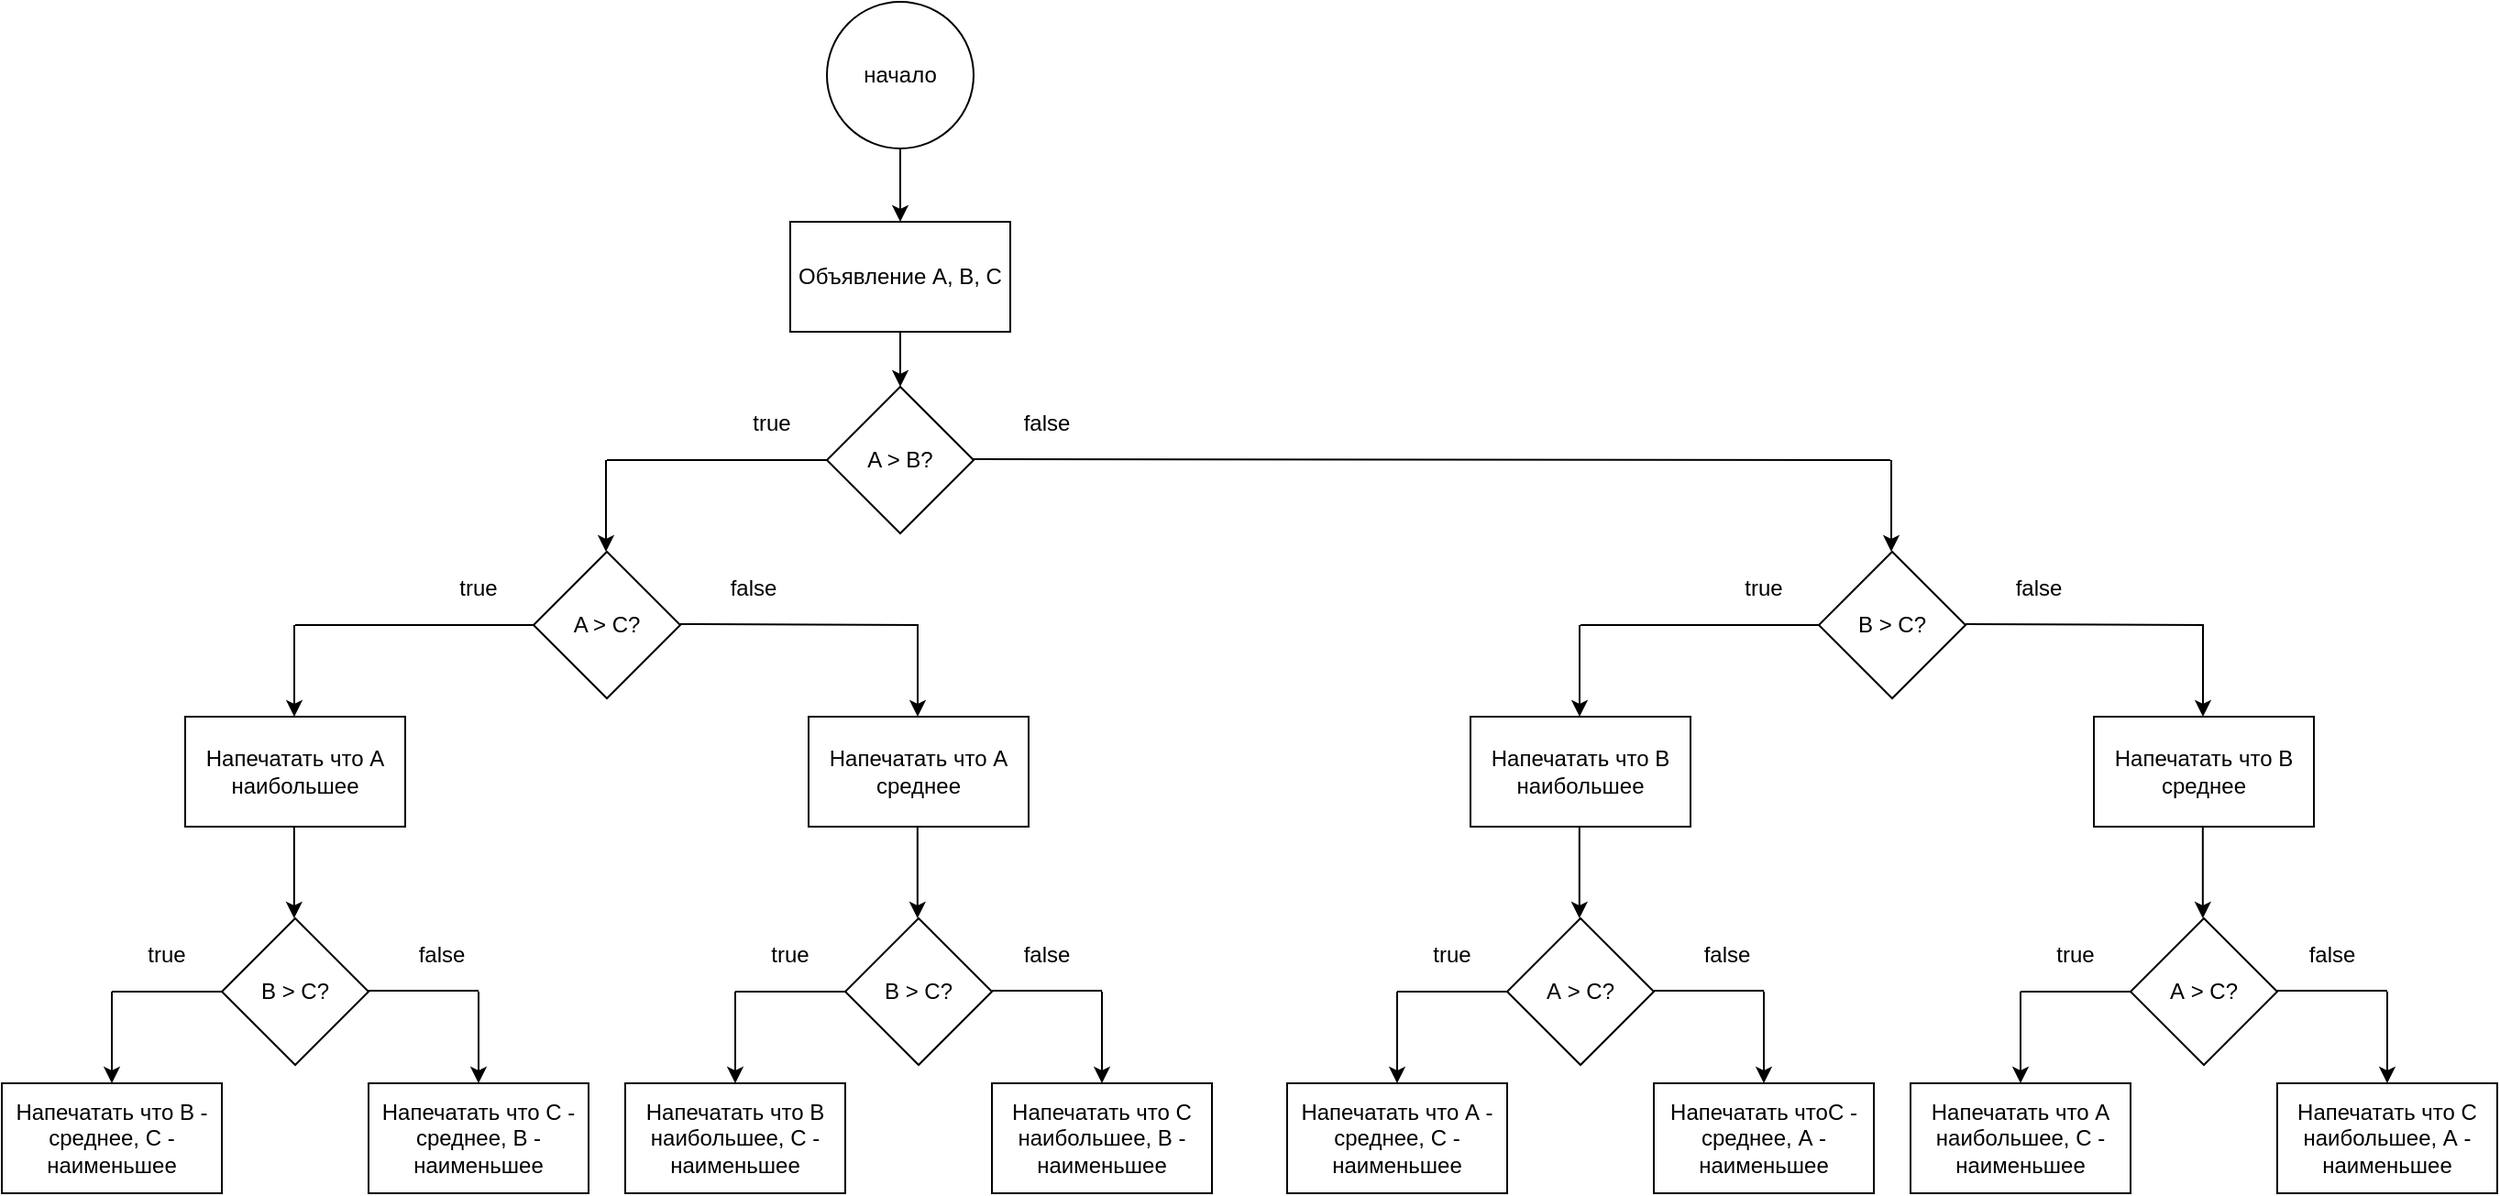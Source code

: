 <mxfile version="13.7.4" type="github"><diagram id="gF865do_rcSWTQIJVq1O" name="Page-1"><mxGraphModel dx="2194" dy="742" grid="1" gridSize="10" guides="1" tooltips="1" connect="1" arrows="1" fold="1" page="1" pageScale="1" pageWidth="827" pageHeight="1169" math="0" shadow="0"><root><mxCell id="0"/><mxCell id="1" parent="0"/><mxCell id="wcVJ78FK4K-sEXduPnJ1-1" value="начало" style="ellipse;whiteSpace=wrap;html=1;" parent="1" vertex="1"><mxGeometry x="330" y="40" width="80" height="80" as="geometry"/></mxCell><mxCell id="wcVJ78FK4K-sEXduPnJ1-2" value="" style="endArrow=classic;html=1;exitX=0.5;exitY=1;exitDx=0;exitDy=0;" parent="1" source="wcVJ78FK4K-sEXduPnJ1-1" target="wcVJ78FK4K-sEXduPnJ1-3" edge="1"><mxGeometry width="50" height="50" relative="1" as="geometry"><mxPoint x="390" y="270" as="sourcePoint"/><mxPoint x="370" y="170" as="targetPoint"/></mxGeometry></mxCell><mxCell id="wcVJ78FK4K-sEXduPnJ1-3" value="Объявление A, B, C" style="rounded=0;whiteSpace=wrap;html=1;" parent="1" vertex="1"><mxGeometry x="310" y="160" width="120" height="60" as="geometry"/></mxCell><mxCell id="wcVJ78FK4K-sEXduPnJ1-4" value="" style="endArrow=classic;html=1;exitX=0.5;exitY=1;exitDx=0;exitDy=0;" parent="1" source="wcVJ78FK4K-sEXduPnJ1-3" target="wcVJ78FK4K-sEXduPnJ1-5" edge="1"><mxGeometry width="50" height="50" relative="1" as="geometry"><mxPoint x="390" y="270" as="sourcePoint"/><mxPoint x="370" y="270" as="targetPoint"/></mxGeometry></mxCell><mxCell id="wcVJ78FK4K-sEXduPnJ1-5" value="A &amp;gt; B?" style="rhombus;whiteSpace=wrap;html=1;" parent="1" vertex="1"><mxGeometry x="330" y="250" width="80" height="80" as="geometry"/></mxCell><mxCell id="wcVJ78FK4K-sEXduPnJ1-7" value="true" style="text;html=1;strokeColor=none;fillColor=none;align=center;verticalAlign=middle;whiteSpace=wrap;rounded=0;" parent="1" vertex="1"><mxGeometry x="280" y="260" width="40" height="20" as="geometry"/></mxCell><mxCell id="wcVJ78FK4K-sEXduPnJ1-8" value="false" style="text;html=1;strokeColor=none;fillColor=none;align=center;verticalAlign=middle;whiteSpace=wrap;rounded=0;" parent="1" vertex="1"><mxGeometry x="430" y="260" width="40" height="20" as="geometry"/></mxCell><mxCell id="wcVJ78FK4K-sEXduPnJ1-9" value="" style="endArrow=none;html=1;exitX=0;exitY=0.5;exitDx=0;exitDy=0;" parent="1" source="wcVJ78FK4K-sEXduPnJ1-5" edge="1"><mxGeometry width="50" height="50" relative="1" as="geometry"><mxPoint x="390" y="270" as="sourcePoint"/><mxPoint x="210" y="290" as="targetPoint"/></mxGeometry></mxCell><mxCell id="wcVJ78FK4K-sEXduPnJ1-11" value="" style="endArrow=classic;html=1;" parent="1" edge="1"><mxGeometry width="50" height="50" relative="1" as="geometry"><mxPoint x="209.5" y="290" as="sourcePoint"/><mxPoint x="209.5" y="340" as="targetPoint"/></mxGeometry></mxCell><mxCell id="wcVJ78FK4K-sEXduPnJ1-12" value="A &amp;gt; C?" style="rhombus;whiteSpace=wrap;html=1;" parent="1" vertex="1"><mxGeometry x="170" y="340" width="80" height="80" as="geometry"/></mxCell><mxCell id="wcVJ78FK4K-sEXduPnJ1-14" value="true" style="text;html=1;strokeColor=none;fillColor=none;align=center;verticalAlign=middle;whiteSpace=wrap;rounded=0;" parent="1" vertex="1"><mxGeometry x="120" y="350" width="40" height="20" as="geometry"/></mxCell><mxCell id="wcVJ78FK4K-sEXduPnJ1-15" value="" style="endArrow=none;html=1;exitX=0;exitY=0.5;exitDx=0;exitDy=0;" parent="1" edge="1"><mxGeometry width="50" height="50" relative="1" as="geometry"><mxPoint x="170" y="380" as="sourcePoint"/><mxPoint x="40" y="380" as="targetPoint"/></mxGeometry></mxCell><mxCell id="wcVJ78FK4K-sEXduPnJ1-16" value="" style="endArrow=classic;html=1;" parent="1" edge="1"><mxGeometry width="50" height="50" relative="1" as="geometry"><mxPoint x="39.5" y="380" as="sourcePoint"/><mxPoint x="39.5" y="430" as="targetPoint"/></mxGeometry></mxCell><mxCell id="wcVJ78FK4K-sEXduPnJ1-17" value="" style="endArrow=classic;html=1;" parent="1" edge="1"><mxGeometry width="50" height="50" relative="1" as="geometry"><mxPoint x="910.5" y="290" as="sourcePoint"/><mxPoint x="910.5" y="340" as="targetPoint"/></mxGeometry></mxCell><mxCell id="wcVJ78FK4K-sEXduPnJ1-19" value="Напечатать что B - среднее, С - наименьшее" style="rounded=0;whiteSpace=wrap;html=1;" parent="1" vertex="1"><mxGeometry x="-120" y="630" width="120" height="60" as="geometry"/></mxCell><mxCell id="wcVJ78FK4K-sEXduPnJ1-20" value="false" style="text;html=1;strokeColor=none;fillColor=none;align=center;verticalAlign=middle;whiteSpace=wrap;rounded=0;" parent="1" vertex="1"><mxGeometry x="270" y="350" width="40" height="20" as="geometry"/></mxCell><mxCell id="wcVJ78FK4K-sEXduPnJ1-21" value="" style="endArrow=none;html=1;" parent="1" edge="1"><mxGeometry width="50" height="50" relative="1" as="geometry"><mxPoint x="380" y="380" as="sourcePoint"/><mxPoint x="250" y="379.5" as="targetPoint"/></mxGeometry></mxCell><mxCell id="wcVJ78FK4K-sEXduPnJ1-22" value="" style="endArrow=classic;html=1;" parent="1" edge="1"><mxGeometry width="50" height="50" relative="1" as="geometry"><mxPoint x="379.5" y="380" as="sourcePoint"/><mxPoint x="379.5" y="430" as="targetPoint"/></mxGeometry></mxCell><mxCell id="wcVJ78FK4K-sEXduPnJ1-24" value="" style="endArrow=none;html=1;" parent="1" edge="1"><mxGeometry width="50" height="50" relative="1" as="geometry"><mxPoint x="910" y="290" as="sourcePoint"/><mxPoint x="409" y="289.5" as="targetPoint"/></mxGeometry></mxCell><mxCell id="wcVJ78FK4K-sEXduPnJ1-34" value="B &amp;gt; C?" style="rhombus;whiteSpace=wrap;html=1;" parent="1" vertex="1"><mxGeometry y="540" width="80" height="80" as="geometry"/></mxCell><mxCell id="wcVJ78FK4K-sEXduPnJ1-35" value="true" style="text;html=1;strokeColor=none;fillColor=none;align=center;verticalAlign=middle;whiteSpace=wrap;rounded=0;" parent="1" vertex="1"><mxGeometry x="-50" y="550" width="40" height="20" as="geometry"/></mxCell><mxCell id="wcVJ78FK4K-sEXduPnJ1-36" value="" style="endArrow=none;html=1;exitX=0;exitY=0.5;exitDx=0;exitDy=0;" parent="1" edge="1"><mxGeometry width="50" height="50" relative="1" as="geometry"><mxPoint y="580" as="sourcePoint"/><mxPoint x="-60" y="580" as="targetPoint"/></mxGeometry></mxCell><mxCell id="wcVJ78FK4K-sEXduPnJ1-37" value="" style="endArrow=classic;html=1;" parent="1" edge="1"><mxGeometry width="50" height="50" relative="1" as="geometry"><mxPoint x="-60" y="580" as="sourcePoint"/><mxPoint x="-60" y="630" as="targetPoint"/></mxGeometry></mxCell><mxCell id="wcVJ78FK4K-sEXduPnJ1-38" value="false" style="text;html=1;strokeColor=none;fillColor=none;align=center;verticalAlign=middle;whiteSpace=wrap;rounded=0;" parent="1" vertex="1"><mxGeometry x="100" y="550" width="40" height="20" as="geometry"/></mxCell><mxCell id="wcVJ78FK4K-sEXduPnJ1-39" value="" style="endArrow=none;html=1;exitX=0;exitY=0.5;exitDx=0;exitDy=0;" parent="1" edge="1"><mxGeometry width="50" height="50" relative="1" as="geometry"><mxPoint x="140" y="579.5" as="sourcePoint"/><mxPoint x="80" y="579.5" as="targetPoint"/></mxGeometry></mxCell><mxCell id="wcVJ78FK4K-sEXduPnJ1-40" value="" style="endArrow=classic;html=1;" parent="1" edge="1"><mxGeometry width="50" height="50" relative="1" as="geometry"><mxPoint x="140" y="580" as="sourcePoint"/><mxPoint x="140" y="630" as="targetPoint"/></mxGeometry></mxCell><mxCell id="wcVJ78FK4K-sEXduPnJ1-41" value="Напечатать что С - среднее, В - наименьшее" style="rounded=0;whiteSpace=wrap;html=1;" parent="1" vertex="1"><mxGeometry x="80" y="630" width="120" height="60" as="geometry"/></mxCell><mxCell id="wcVJ78FK4K-sEXduPnJ1-51" value="Напечатать что В наибольшее, С - наименьшее" style="rounded=0;whiteSpace=wrap;html=1;" parent="1" vertex="1"><mxGeometry x="220" y="630" width="120" height="60" as="geometry"/></mxCell><mxCell id="wcVJ78FK4K-sEXduPnJ1-52" value="B &amp;gt; C?" style="rhombus;whiteSpace=wrap;html=1;" parent="1" vertex="1"><mxGeometry x="340" y="540" width="80" height="80" as="geometry"/></mxCell><mxCell id="wcVJ78FK4K-sEXduPnJ1-53" value="true" style="text;html=1;strokeColor=none;fillColor=none;align=center;verticalAlign=middle;whiteSpace=wrap;rounded=0;" parent="1" vertex="1"><mxGeometry x="290" y="550" width="40" height="20" as="geometry"/></mxCell><mxCell id="wcVJ78FK4K-sEXduPnJ1-54" value="" style="endArrow=none;html=1;exitX=0;exitY=0.5;exitDx=0;exitDy=0;" parent="1" edge="1"><mxGeometry width="50" height="50" relative="1" as="geometry"><mxPoint x="340" y="580" as="sourcePoint"/><mxPoint x="280" y="580" as="targetPoint"/></mxGeometry></mxCell><mxCell id="wcVJ78FK4K-sEXduPnJ1-55" value="" style="endArrow=classic;html=1;" parent="1" edge="1"><mxGeometry width="50" height="50" relative="1" as="geometry"><mxPoint x="280" y="580" as="sourcePoint"/><mxPoint x="280" y="630" as="targetPoint"/></mxGeometry></mxCell><mxCell id="wcVJ78FK4K-sEXduPnJ1-57" value="" style="endArrow=none;html=1;exitX=0;exitY=0.5;exitDx=0;exitDy=0;" parent="1" edge="1"><mxGeometry width="50" height="50" relative="1" as="geometry"><mxPoint x="480" y="579.5" as="sourcePoint"/><mxPoint x="420" y="579.5" as="targetPoint"/></mxGeometry></mxCell><mxCell id="wcVJ78FK4K-sEXduPnJ1-58" value="" style="endArrow=classic;html=1;" parent="1" edge="1"><mxGeometry width="50" height="50" relative="1" as="geometry"><mxPoint x="480" y="580" as="sourcePoint"/><mxPoint x="480" y="630" as="targetPoint"/></mxGeometry></mxCell><mxCell id="wcVJ78FK4K-sEXduPnJ1-59" value="Напечатать что С наибольшее, В - наименьшее" style="rounded=0;whiteSpace=wrap;html=1;" parent="1" vertex="1"><mxGeometry x="420" y="630" width="120" height="60" as="geometry"/></mxCell><mxCell id="wcVJ78FK4K-sEXduPnJ1-60" value="false" style="text;html=1;strokeColor=none;fillColor=none;align=center;verticalAlign=middle;whiteSpace=wrap;rounded=0;" parent="1" vertex="1"><mxGeometry x="430" y="550" width="40" height="20" as="geometry"/></mxCell><mxCell id="wcVJ78FK4K-sEXduPnJ1-61" value="В &amp;gt; C?" style="rhombus;whiteSpace=wrap;html=1;" parent="1" vertex="1"><mxGeometry x="871" y="340" width="80" height="80" as="geometry"/></mxCell><mxCell id="wcVJ78FK4K-sEXduPnJ1-62" value="true" style="text;html=1;strokeColor=none;fillColor=none;align=center;verticalAlign=middle;whiteSpace=wrap;rounded=0;" parent="1" vertex="1"><mxGeometry x="821" y="350" width="40" height="20" as="geometry"/></mxCell><mxCell id="wcVJ78FK4K-sEXduPnJ1-63" value="" style="endArrow=none;html=1;exitX=0;exitY=0.5;exitDx=0;exitDy=0;" parent="1" edge="1"><mxGeometry width="50" height="50" relative="1" as="geometry"><mxPoint x="871" y="380" as="sourcePoint"/><mxPoint x="741" y="380" as="targetPoint"/></mxGeometry></mxCell><mxCell id="wcVJ78FK4K-sEXduPnJ1-64" value="" style="endArrow=classic;html=1;" parent="1" edge="1"><mxGeometry width="50" height="50" relative="1" as="geometry"><mxPoint x="740.5" y="380" as="sourcePoint"/><mxPoint x="740.5" y="430" as="targetPoint"/></mxGeometry></mxCell><mxCell id="wcVJ78FK4K-sEXduPnJ1-65" value="Напечатать что А - среднее, С - наименьшее" style="rounded=0;whiteSpace=wrap;html=1;" parent="1" vertex="1"><mxGeometry x="581" y="630" width="120" height="60" as="geometry"/></mxCell><mxCell id="wcVJ78FK4K-sEXduPnJ1-66" value="false" style="text;html=1;strokeColor=none;fillColor=none;align=center;verticalAlign=middle;whiteSpace=wrap;rounded=0;" parent="1" vertex="1"><mxGeometry x="971" y="350" width="40" height="20" as="geometry"/></mxCell><mxCell id="wcVJ78FK4K-sEXduPnJ1-67" value="" style="endArrow=none;html=1;" parent="1" edge="1"><mxGeometry width="50" height="50" relative="1" as="geometry"><mxPoint x="1081" y="380" as="sourcePoint"/><mxPoint x="951" y="379.5" as="targetPoint"/></mxGeometry></mxCell><mxCell id="wcVJ78FK4K-sEXduPnJ1-68" value="" style="endArrow=classic;html=1;" parent="1" edge="1"><mxGeometry width="50" height="50" relative="1" as="geometry"><mxPoint x="1080.5" y="380" as="sourcePoint"/><mxPoint x="1080.5" y="430" as="targetPoint"/></mxGeometry></mxCell><mxCell id="wcVJ78FK4K-sEXduPnJ1-69" value="А &amp;gt; C?" style="rhombus;whiteSpace=wrap;html=1;" parent="1" vertex="1"><mxGeometry x="701" y="540" width="80" height="80" as="geometry"/></mxCell><mxCell id="wcVJ78FK4K-sEXduPnJ1-70" value="true" style="text;html=1;strokeColor=none;fillColor=none;align=center;verticalAlign=middle;whiteSpace=wrap;rounded=0;" parent="1" vertex="1"><mxGeometry x="651" y="550" width="40" height="20" as="geometry"/></mxCell><mxCell id="wcVJ78FK4K-sEXduPnJ1-71" value="" style="endArrow=none;html=1;exitX=0;exitY=0.5;exitDx=0;exitDy=0;" parent="1" edge="1"><mxGeometry width="50" height="50" relative="1" as="geometry"><mxPoint x="701" y="580" as="sourcePoint"/><mxPoint x="641" y="580" as="targetPoint"/></mxGeometry></mxCell><mxCell id="wcVJ78FK4K-sEXduPnJ1-72" value="" style="endArrow=classic;html=1;" parent="1" edge="1"><mxGeometry width="50" height="50" relative="1" as="geometry"><mxPoint x="641" y="580" as="sourcePoint"/><mxPoint x="641" y="630" as="targetPoint"/></mxGeometry></mxCell><mxCell id="wcVJ78FK4K-sEXduPnJ1-73" value="false" style="text;html=1;strokeColor=none;fillColor=none;align=center;verticalAlign=middle;whiteSpace=wrap;rounded=0;" parent="1" vertex="1"><mxGeometry x="801" y="550" width="40" height="20" as="geometry"/></mxCell><mxCell id="wcVJ78FK4K-sEXduPnJ1-74" value="" style="endArrow=none;html=1;exitX=0;exitY=0.5;exitDx=0;exitDy=0;" parent="1" edge="1"><mxGeometry width="50" height="50" relative="1" as="geometry"><mxPoint x="841" y="579.5" as="sourcePoint"/><mxPoint x="781" y="579.5" as="targetPoint"/></mxGeometry></mxCell><mxCell id="wcVJ78FK4K-sEXduPnJ1-75" value="" style="endArrow=classic;html=1;" parent="1" edge="1"><mxGeometry width="50" height="50" relative="1" as="geometry"><mxPoint x="841" y="580" as="sourcePoint"/><mxPoint x="841" y="630" as="targetPoint"/></mxGeometry></mxCell><mxCell id="wcVJ78FK4K-sEXduPnJ1-76" value="Напечатать чтоС - среднее, А - наименьшее" style="rounded=0;whiteSpace=wrap;html=1;" parent="1" vertex="1"><mxGeometry x="781" y="630" width="120" height="60" as="geometry"/></mxCell><mxCell id="wcVJ78FK4K-sEXduPnJ1-77" value="Напечатать что А наибольшее, С - наименьшее" style="rounded=0;whiteSpace=wrap;html=1;" parent="1" vertex="1"><mxGeometry x="921" y="630" width="120" height="60" as="geometry"/></mxCell><mxCell id="wcVJ78FK4K-sEXduPnJ1-78" value="А &amp;gt; C?" style="rhombus;whiteSpace=wrap;html=1;" parent="1" vertex="1"><mxGeometry x="1041" y="540" width="80" height="80" as="geometry"/></mxCell><mxCell id="wcVJ78FK4K-sEXduPnJ1-79" value="true" style="text;html=1;strokeColor=none;fillColor=none;align=center;verticalAlign=middle;whiteSpace=wrap;rounded=0;" parent="1" vertex="1"><mxGeometry x="991" y="550" width="40" height="20" as="geometry"/></mxCell><mxCell id="wcVJ78FK4K-sEXduPnJ1-80" value="" style="endArrow=none;html=1;exitX=0;exitY=0.5;exitDx=0;exitDy=0;" parent="1" edge="1"><mxGeometry width="50" height="50" relative="1" as="geometry"><mxPoint x="1041" y="580" as="sourcePoint"/><mxPoint x="981" y="580" as="targetPoint"/></mxGeometry></mxCell><mxCell id="wcVJ78FK4K-sEXduPnJ1-81" value="" style="endArrow=classic;html=1;" parent="1" edge="1"><mxGeometry width="50" height="50" relative="1" as="geometry"><mxPoint x="981" y="580" as="sourcePoint"/><mxPoint x="981" y="630" as="targetPoint"/></mxGeometry></mxCell><mxCell id="wcVJ78FK4K-sEXduPnJ1-82" value="" style="endArrow=none;html=1;exitX=0;exitY=0.5;exitDx=0;exitDy=0;" parent="1" edge="1"><mxGeometry width="50" height="50" relative="1" as="geometry"><mxPoint x="1181" y="579.5" as="sourcePoint"/><mxPoint x="1121" y="579.5" as="targetPoint"/></mxGeometry></mxCell><mxCell id="wcVJ78FK4K-sEXduPnJ1-83" value="" style="endArrow=classic;html=1;" parent="1" edge="1"><mxGeometry width="50" height="50" relative="1" as="geometry"><mxPoint x="1181" y="580" as="sourcePoint"/><mxPoint x="1181" y="630" as="targetPoint"/></mxGeometry></mxCell><mxCell id="wcVJ78FK4K-sEXduPnJ1-84" value="Напечатать что С наибольшее, А - наименьшее" style="rounded=0;whiteSpace=wrap;html=1;" parent="1" vertex="1"><mxGeometry x="1121" y="630" width="120" height="60" as="geometry"/></mxCell><mxCell id="wcVJ78FK4K-sEXduPnJ1-85" value="false" style="text;html=1;strokeColor=none;fillColor=none;align=center;verticalAlign=middle;whiteSpace=wrap;rounded=0;" parent="1" vertex="1"><mxGeometry x="1131" y="550" width="40" height="20" as="geometry"/></mxCell><mxCell id="wcVJ78FK4K-sEXduPnJ1-86" value="Напечатать что А наибольшее" style="rounded=0;whiteSpace=wrap;html=1;" parent="1" vertex="1"><mxGeometry x="-20" y="430" width="120" height="60" as="geometry"/></mxCell><mxCell id="wcVJ78FK4K-sEXduPnJ1-87" value="Напечатать что А среднее" style="rounded=0;whiteSpace=wrap;html=1;" parent="1" vertex="1"><mxGeometry x="320" y="430" width="120" height="60" as="geometry"/></mxCell><mxCell id="wcVJ78FK4K-sEXduPnJ1-89" value="" style="endArrow=classic;html=1;" parent="1" edge="1"><mxGeometry width="50" height="50" relative="1" as="geometry"><mxPoint x="39.41" y="490" as="sourcePoint"/><mxPoint x="39.41" y="540" as="targetPoint"/></mxGeometry></mxCell><mxCell id="wcVJ78FK4K-sEXduPnJ1-90" value="" style="endArrow=classic;html=1;" parent="1" edge="1"><mxGeometry width="50" height="50" relative="1" as="geometry"><mxPoint x="379.41" y="490" as="sourcePoint"/><mxPoint x="379.41" y="540" as="targetPoint"/></mxGeometry></mxCell><mxCell id="wcVJ78FK4K-sEXduPnJ1-91" value="Напечатать что В наибольшее" style="rounded=0;whiteSpace=wrap;html=1;" parent="1" vertex="1"><mxGeometry x="681" y="430" width="120" height="60" as="geometry"/></mxCell><mxCell id="wcVJ78FK4K-sEXduPnJ1-92" value="Напечатать что В среднее" style="rounded=0;whiteSpace=wrap;html=1;" parent="1" vertex="1"><mxGeometry x="1021" y="430" width="120" height="60" as="geometry"/></mxCell><mxCell id="wcVJ78FK4K-sEXduPnJ1-93" value="" style="endArrow=classic;html=1;" parent="1" edge="1"><mxGeometry width="50" height="50" relative="1" as="geometry"><mxPoint x="740.41" y="490" as="sourcePoint"/><mxPoint x="740.41" y="540" as="targetPoint"/></mxGeometry></mxCell><mxCell id="wcVJ78FK4K-sEXduPnJ1-94" value="" style="endArrow=classic;html=1;" parent="1" edge="1"><mxGeometry width="50" height="50" relative="1" as="geometry"><mxPoint x="1080.41" y="490" as="sourcePoint"/><mxPoint x="1080.41" y="540" as="targetPoint"/></mxGeometry></mxCell></root></mxGraphModel></diagram></mxfile>